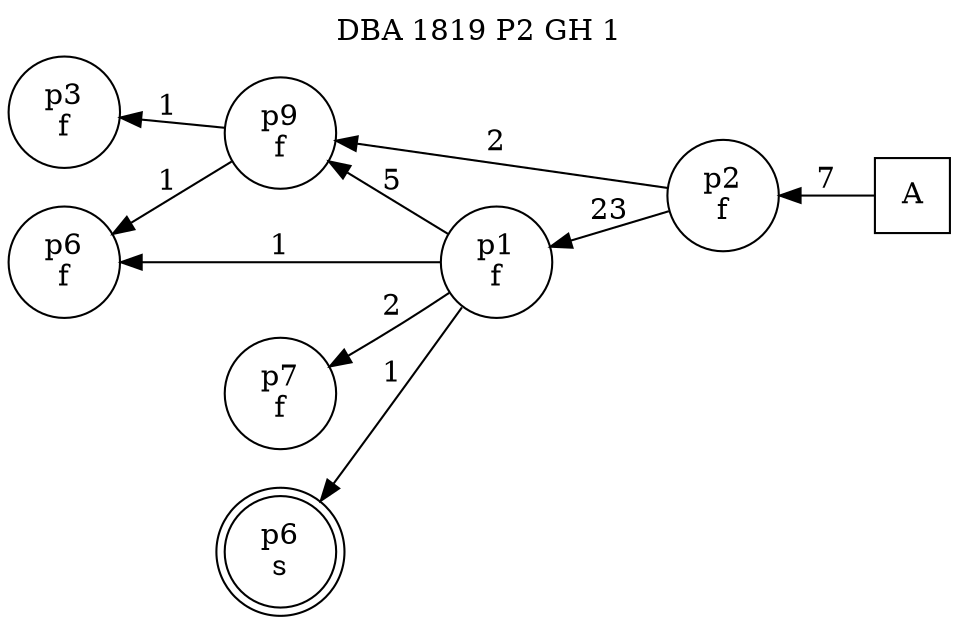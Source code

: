 digraph DBA_1819_P2_GH_1_LOW {
labelloc="tl"
label= " DBA 1819 P2 GH 1 "
rankdir="RL";
graph [ size=" 10 , 10 !"]

"A" [shape="square" label="A"]
"p2_f" [shape="circle" label="p2
f"]
"p1_f" [shape="circle" label="p1
f"]
"p9_f" [shape="circle" label="p9
f"]
"p3_f" [shape="circle" label="p3
f"]
"p7_f" [shape="circle" label="p7
f"]
"p6_f" [shape="circle" label="p6
f"]
"p6_s" [shape="doublecircle" label="p6
s"]
"A" -> "p2_f" [ label=7]
"p2_f" -> "p1_f" [ label=23]
"p2_f" -> "p9_f" [ label=2]
"p1_f" -> "p9_f" [ label=5]
"p1_f" -> "p7_f" [ label=2]
"p1_f" -> "p6_f" [ label=1]
"p1_f" -> "p6_s" [ label=1]
"p9_f" -> "p3_f" [ label=1]
"p9_f" -> "p6_f" [ label=1]
}
